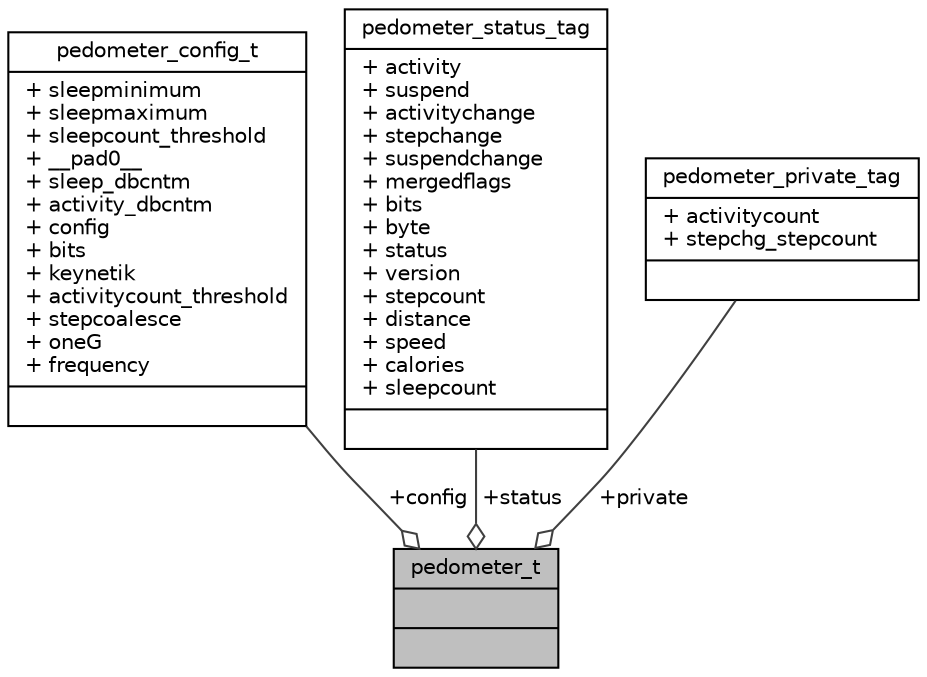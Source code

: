 digraph "pedometer_t"
{
  edge [fontname="Helvetica",fontsize="10",labelfontname="Helvetica",labelfontsize="10"];
  node [fontname="Helvetica",fontsize="10",shape=record];
  Node1 [label="{pedometer_t\n||}",height=0.2,width=0.4,color="black", fillcolor="grey75", style="filled", fontcolor="black"];
  Node2 -> Node1 [color="grey25",fontsize="10",style="solid",label=" +config" ,arrowhead="odiamond",fontname="Helvetica"];
  Node2 [label="{pedometer_config_t\n|+ sleepminimum\l+ sleepmaximum\l+ sleepcount_threshold\l+ __pad0__\l+ sleep_dbcntm\l+ activity_dbcntm\l+ config\l+ bits\l+ keynetik\l+ activitycount_threshold\l+ stepcoalesce\l+ oneG\l+ frequency\l|}",height=0.2,width=0.4,color="black", fillcolor="white", style="filled",URL="$structpedometer__config__t.html",tooltip="This defines the configuration structure of the pedometer. "];
  Node3 -> Node1 [color="grey25",fontsize="10",style="solid",label=" +status" ,arrowhead="odiamond",fontname="Helvetica"];
  Node3 [label="{pedometer_status_tag\n|+ activity\l+ suspend\l+ activitychange\l+ stepchange\l+ suspendchange\l+ mergedflags\l+ bits\l+ byte\l+ status\l+ version\l+ stepcount\l+ distance\l+ speed\l+ calories\l+ sleepcount\l|}",height=0.2,width=0.4,color="black", fillcolor="white", style="filled",URL="$structpedometer__t_1_1pedometer__status__tag.html"];
  Node4 -> Node1 [color="grey25",fontsize="10",style="solid",label=" +private" ,arrowhead="odiamond",fontname="Helvetica"];
  Node4 [label="{pedometer_private_tag\n|+ activitycount\l+ stepchg_stepcount\l|}",height=0.2,width=0.4,color="black", fillcolor="white", style="filled",URL="$structpedometer__t_1_1pedometer__private__tag.html"];
}
